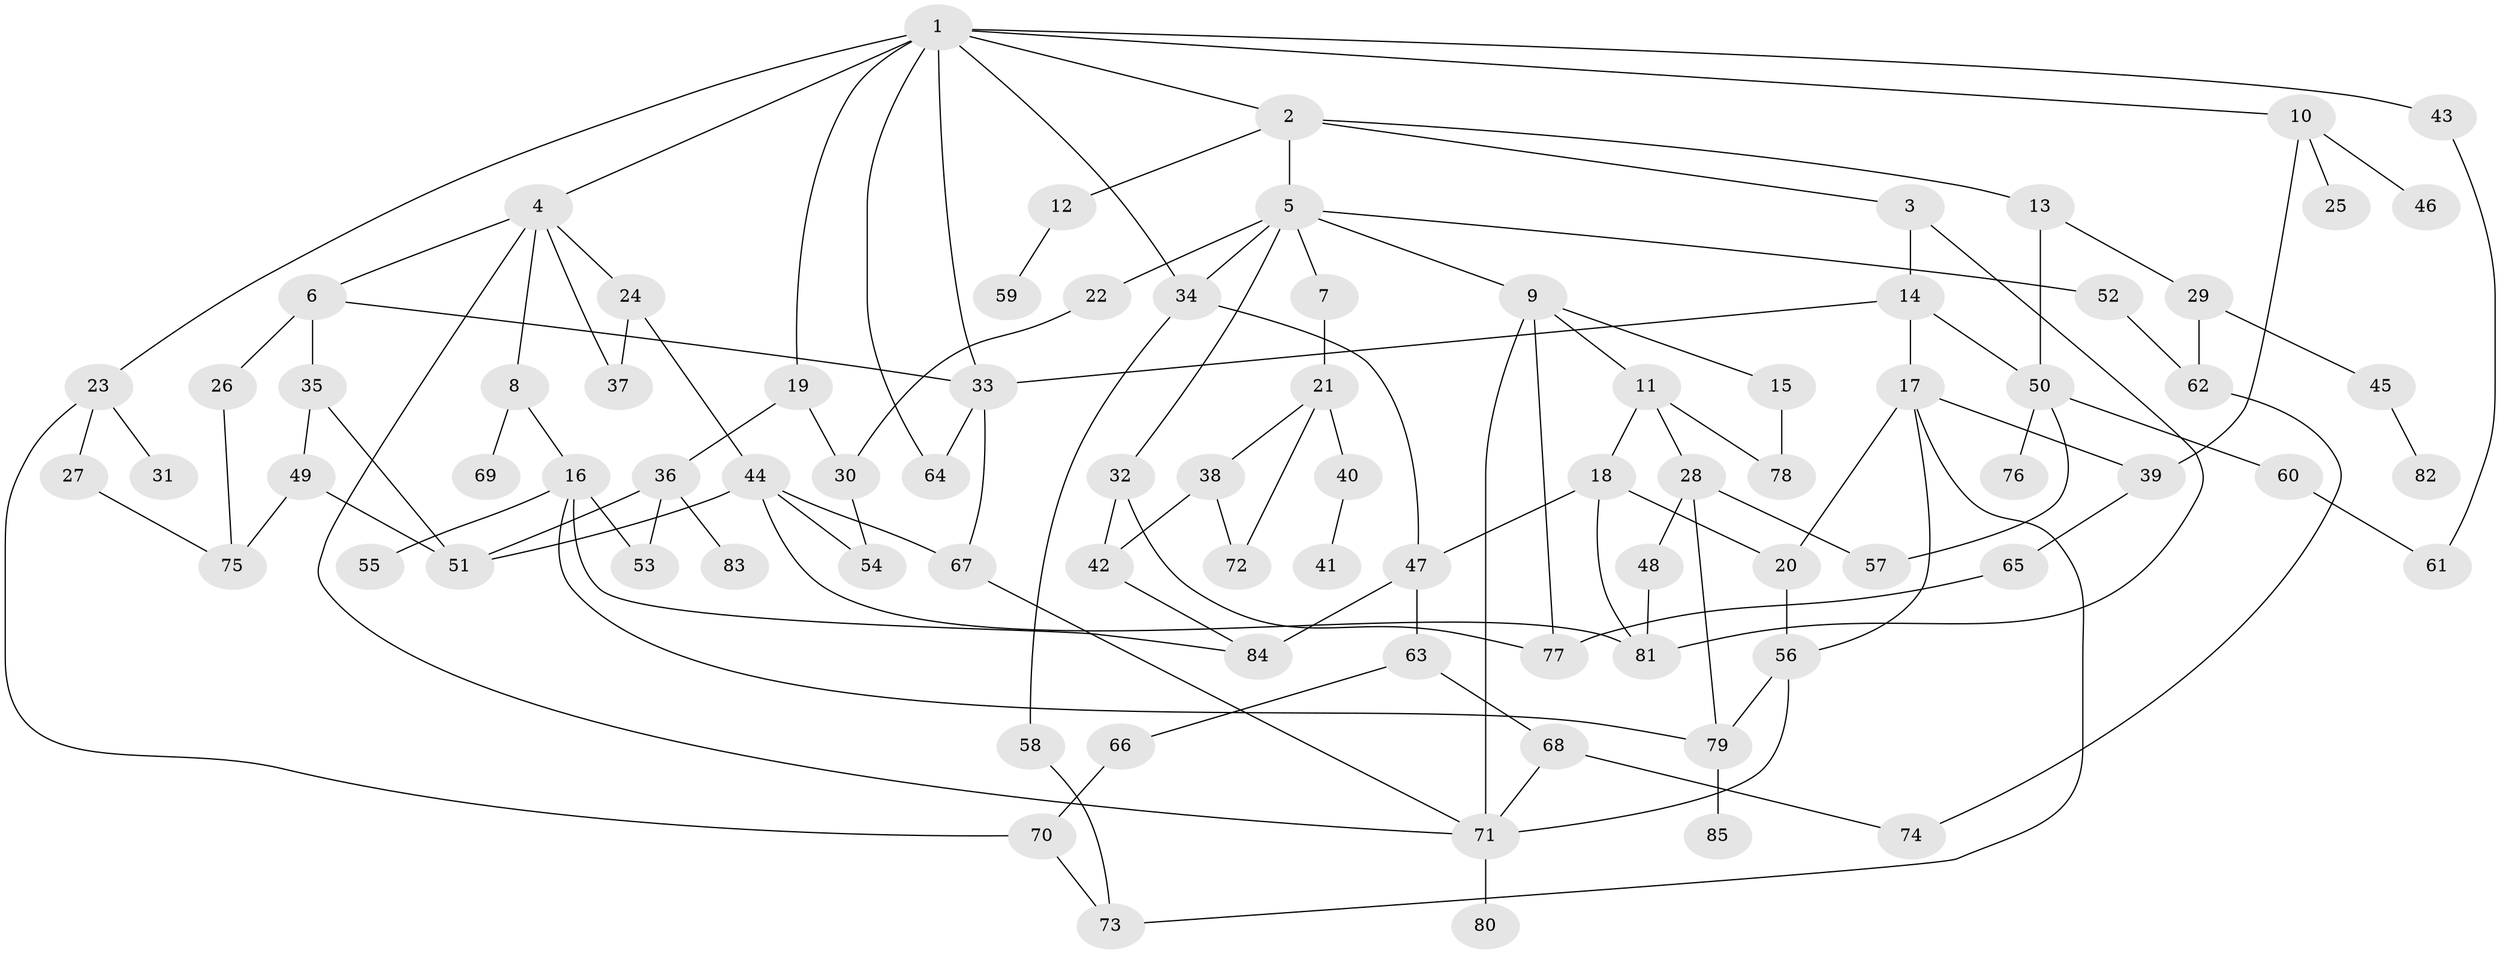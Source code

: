 // Generated by graph-tools (version 1.1) at 2025/10/02/27/25 16:10:51]
// undirected, 85 vertices, 126 edges
graph export_dot {
graph [start="1"]
  node [color=gray90,style=filled];
  1;
  2;
  3;
  4;
  5;
  6;
  7;
  8;
  9;
  10;
  11;
  12;
  13;
  14;
  15;
  16;
  17;
  18;
  19;
  20;
  21;
  22;
  23;
  24;
  25;
  26;
  27;
  28;
  29;
  30;
  31;
  32;
  33;
  34;
  35;
  36;
  37;
  38;
  39;
  40;
  41;
  42;
  43;
  44;
  45;
  46;
  47;
  48;
  49;
  50;
  51;
  52;
  53;
  54;
  55;
  56;
  57;
  58;
  59;
  60;
  61;
  62;
  63;
  64;
  65;
  66;
  67;
  68;
  69;
  70;
  71;
  72;
  73;
  74;
  75;
  76;
  77;
  78;
  79;
  80;
  81;
  82;
  83;
  84;
  85;
  1 -- 2;
  1 -- 4;
  1 -- 10;
  1 -- 19;
  1 -- 23;
  1 -- 34;
  1 -- 43;
  1 -- 64;
  1 -- 33;
  2 -- 3;
  2 -- 5;
  2 -- 12;
  2 -- 13;
  3 -- 14;
  3 -- 81;
  4 -- 6;
  4 -- 8;
  4 -- 24;
  4 -- 37;
  4 -- 71;
  5 -- 7;
  5 -- 9;
  5 -- 22;
  5 -- 32;
  5 -- 52;
  5 -- 34;
  6 -- 26;
  6 -- 33;
  6 -- 35;
  7 -- 21;
  8 -- 16;
  8 -- 69;
  9 -- 11;
  9 -- 15;
  9 -- 71;
  9 -- 77;
  10 -- 25;
  10 -- 46;
  10 -- 39;
  11 -- 18;
  11 -- 28;
  11 -- 78;
  12 -- 59;
  13 -- 29;
  13 -- 50;
  14 -- 17;
  14 -- 33;
  14 -- 50;
  15 -- 78;
  16 -- 55;
  16 -- 79;
  16 -- 53;
  16 -- 84;
  17 -- 20;
  17 -- 39;
  17 -- 56;
  17 -- 73;
  18 -- 47;
  18 -- 81;
  18 -- 20;
  19 -- 36;
  19 -- 30;
  20 -- 56;
  21 -- 38;
  21 -- 40;
  21 -- 72;
  22 -- 30;
  23 -- 27;
  23 -- 31;
  23 -- 70;
  24 -- 44;
  24 -- 37;
  26 -- 75;
  27 -- 75;
  28 -- 48;
  28 -- 79;
  28 -- 57;
  29 -- 45;
  29 -- 62;
  30 -- 54;
  32 -- 42;
  32 -- 77;
  33 -- 64;
  33 -- 67;
  34 -- 58;
  34 -- 47;
  35 -- 49;
  35 -- 51;
  36 -- 53;
  36 -- 83;
  36 -- 51;
  38 -- 72;
  38 -- 42;
  39 -- 65;
  40 -- 41;
  42 -- 84;
  43 -- 61;
  44 -- 54;
  44 -- 67;
  44 -- 81;
  44 -- 51;
  45 -- 82;
  47 -- 63;
  47 -- 84;
  48 -- 81;
  49 -- 51;
  49 -- 75;
  50 -- 57;
  50 -- 60;
  50 -- 76;
  52 -- 62;
  56 -- 71;
  56 -- 79;
  58 -- 73;
  60 -- 61;
  62 -- 74;
  63 -- 66;
  63 -- 68;
  65 -- 77;
  66 -- 70;
  67 -- 71;
  68 -- 74;
  68 -- 71;
  70 -- 73;
  71 -- 80;
  79 -- 85;
}
